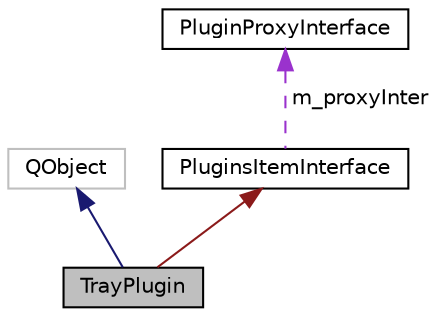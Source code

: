 digraph "TrayPlugin"
{
  edge [fontname="Helvetica",fontsize="10",labelfontname="Helvetica",labelfontsize="10"];
  node [fontname="Helvetica",fontsize="10",shape=record];
  Node3 [label="TrayPlugin",height=0.2,width=0.4,color="black", fillcolor="grey75", style="filled", fontcolor="black"];
  Node4 -> Node3 [dir="back",color="midnightblue",fontsize="10",style="solid",fontname="Helvetica"];
  Node4 [label="QObject",height=0.2,width=0.4,color="grey75", fillcolor="white", style="filled"];
  Node5 -> Node3 [dir="back",color="firebrick4",fontsize="10",style="solid",fontname="Helvetica"];
  Node5 [label="PluginsItemInterface",height=0.2,width=0.4,color="black", fillcolor="white", style="filled",URL="$class_plugins_item_interface.html",tooltip="The PluginsItemInterface class the dock plugins item interface, all dock plugins should inheirt this ..."];
  Node6 -> Node5 [dir="back",color="darkorchid3",fontsize="10",style="dashed",label=" m_proxyInter" ,fontname="Helvetica"];
  Node6 [label="PluginProxyInterface",height=0.2,width=0.4,color="black", fillcolor="white", style="filled",URL="$class_plugin_proxy_interface.html"];
}
